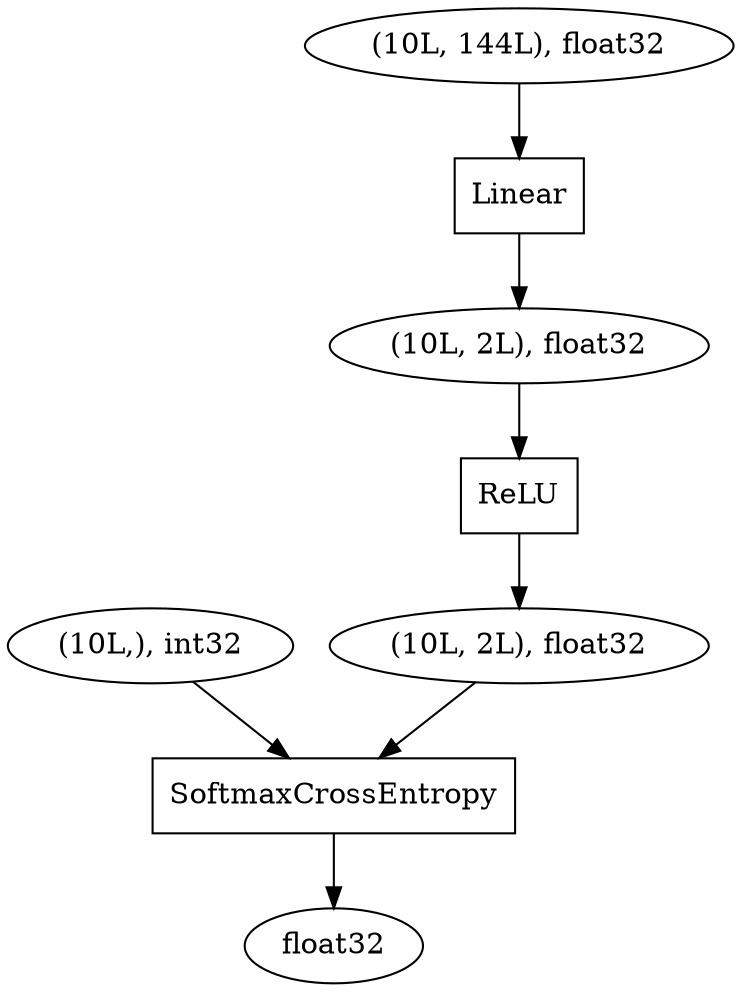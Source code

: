 digraph graphname{297322424 [shape="oval",label="(10L,), int32"];292466248 [shape="oval",label="(10L, 2L), float32"];297320064 [shape="box",label="Linear"];292486336 [shape="oval",label="(10L, 2L), float32"];297320520 [shape="box",label="SoftmaxCrossEntropy"];292464568 [shape="oval",label="float32"];292484040 [shape="box",label="ReLU"];297321024 [shape="oval",label="(10L, 144L), float32"];292484040 -> 292466248;297320064 -> 292486336;292466248 -> 297320520;297320520 -> 292464568;297322424 -> 297320520;292486336 -> 292484040;297321024 -> 297320064;}